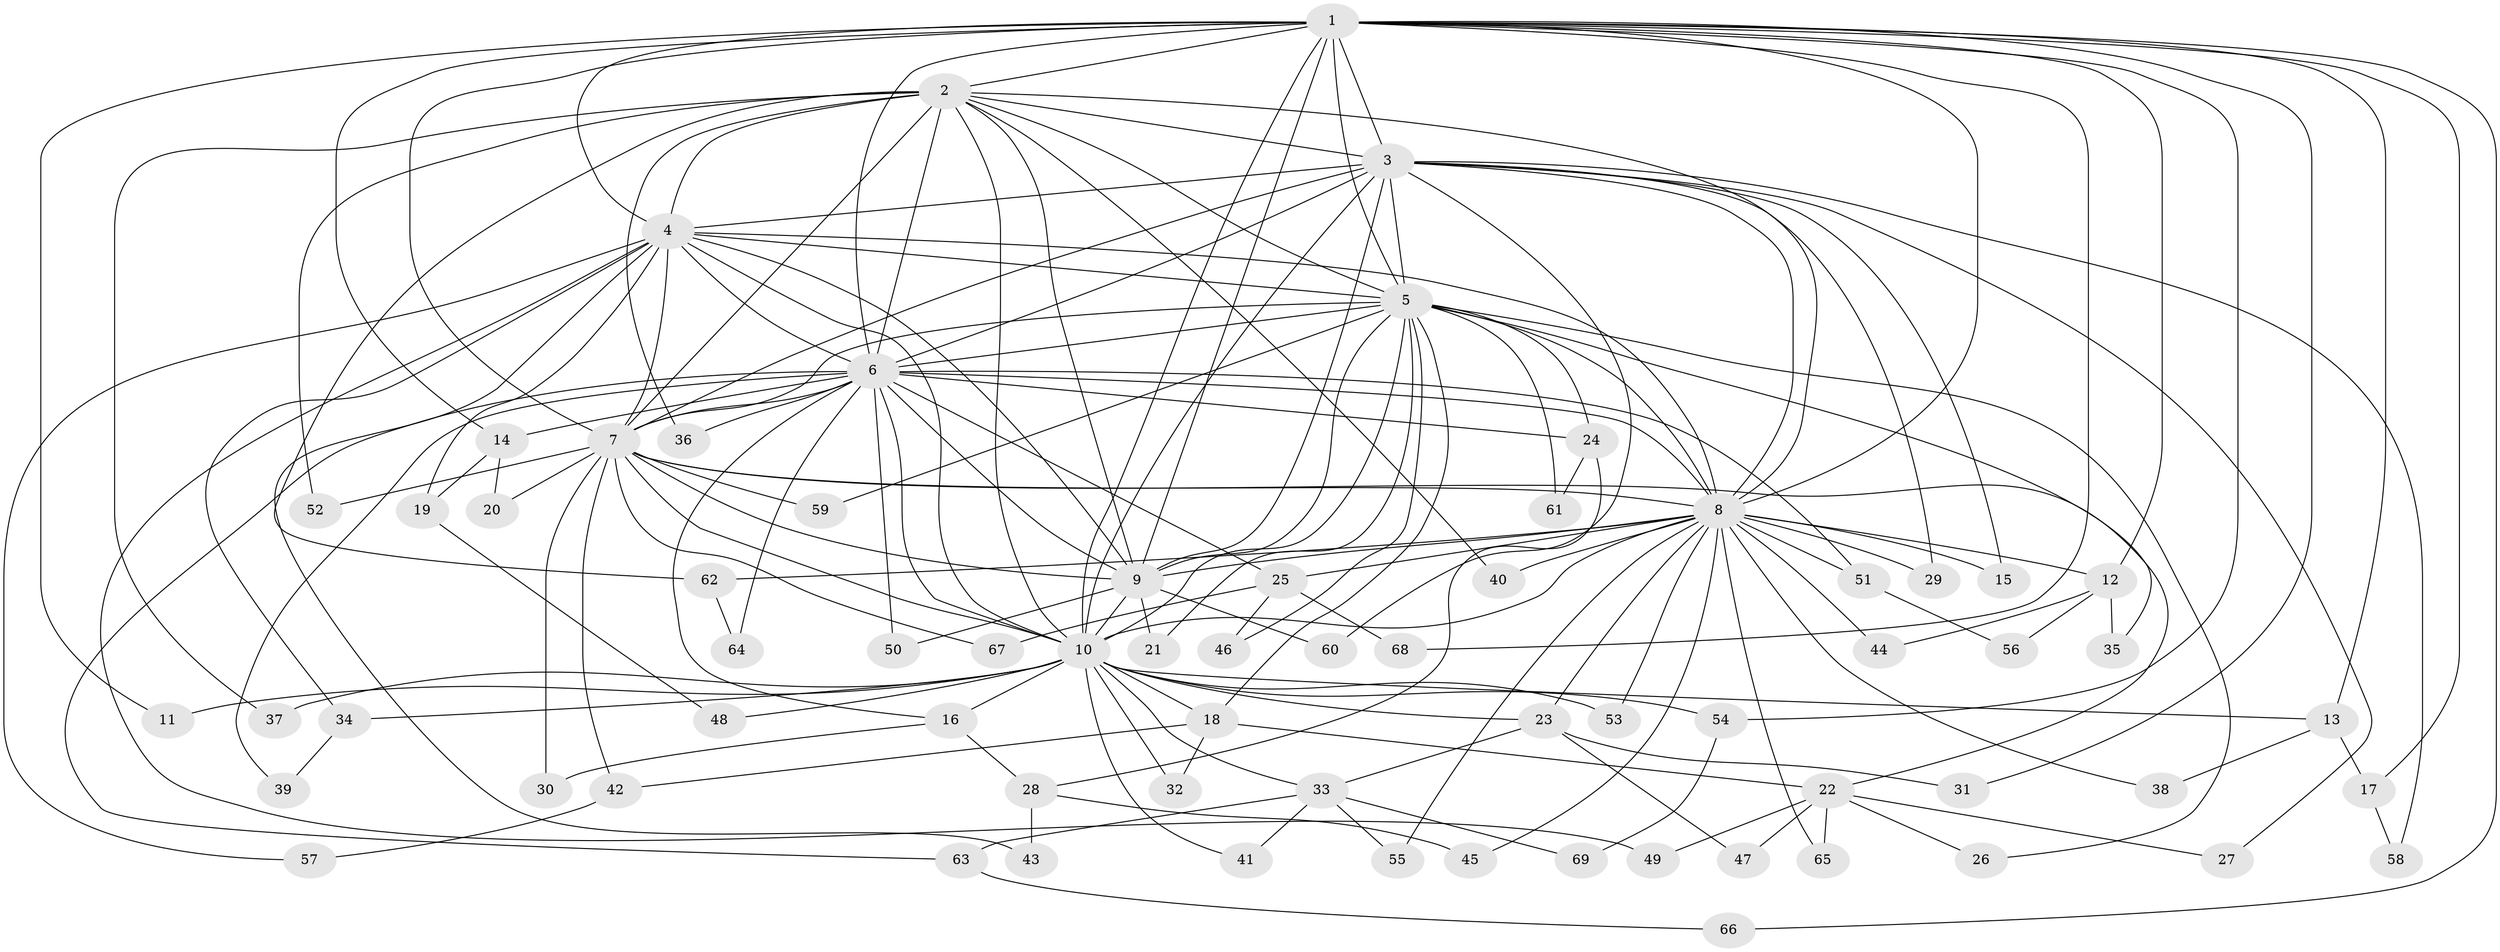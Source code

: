 // Generated by graph-tools (version 1.1) at 2025/45/03/09/25 04:45:42]
// undirected, 69 vertices, 163 edges
graph export_dot {
graph [start="1"]
  node [color=gray90,style=filled];
  1;
  2;
  3;
  4;
  5;
  6;
  7;
  8;
  9;
  10;
  11;
  12;
  13;
  14;
  15;
  16;
  17;
  18;
  19;
  20;
  21;
  22;
  23;
  24;
  25;
  26;
  27;
  28;
  29;
  30;
  31;
  32;
  33;
  34;
  35;
  36;
  37;
  38;
  39;
  40;
  41;
  42;
  43;
  44;
  45;
  46;
  47;
  48;
  49;
  50;
  51;
  52;
  53;
  54;
  55;
  56;
  57;
  58;
  59;
  60;
  61;
  62;
  63;
  64;
  65;
  66;
  67;
  68;
  69;
  1 -- 2;
  1 -- 3;
  1 -- 4;
  1 -- 5;
  1 -- 6;
  1 -- 7;
  1 -- 8;
  1 -- 9;
  1 -- 10;
  1 -- 11;
  1 -- 12;
  1 -- 13;
  1 -- 14;
  1 -- 17;
  1 -- 31;
  1 -- 54;
  1 -- 66;
  1 -- 68;
  2 -- 3;
  2 -- 4;
  2 -- 5;
  2 -- 6;
  2 -- 7;
  2 -- 8;
  2 -- 9;
  2 -- 10;
  2 -- 36;
  2 -- 37;
  2 -- 40;
  2 -- 52;
  2 -- 62;
  3 -- 4;
  3 -- 5;
  3 -- 6;
  3 -- 7;
  3 -- 8;
  3 -- 9;
  3 -- 10;
  3 -- 15;
  3 -- 27;
  3 -- 29;
  3 -- 58;
  3 -- 60;
  4 -- 5;
  4 -- 6;
  4 -- 7;
  4 -- 8;
  4 -- 9;
  4 -- 10;
  4 -- 19;
  4 -- 34;
  4 -- 43;
  4 -- 49;
  4 -- 57;
  5 -- 6;
  5 -- 7;
  5 -- 8;
  5 -- 9;
  5 -- 10;
  5 -- 18;
  5 -- 21;
  5 -- 24;
  5 -- 26;
  5 -- 35;
  5 -- 46;
  5 -- 59;
  5 -- 61;
  6 -- 7;
  6 -- 8;
  6 -- 9;
  6 -- 10;
  6 -- 14;
  6 -- 16;
  6 -- 24;
  6 -- 25;
  6 -- 36;
  6 -- 39;
  6 -- 50;
  6 -- 51;
  6 -- 63;
  6 -- 64;
  7 -- 8;
  7 -- 9;
  7 -- 10;
  7 -- 20;
  7 -- 22;
  7 -- 30;
  7 -- 42;
  7 -- 52;
  7 -- 59;
  7 -- 67;
  8 -- 9;
  8 -- 10;
  8 -- 12;
  8 -- 15;
  8 -- 23;
  8 -- 25;
  8 -- 29;
  8 -- 38;
  8 -- 40;
  8 -- 44;
  8 -- 45;
  8 -- 51;
  8 -- 53;
  8 -- 55;
  8 -- 62;
  8 -- 65;
  9 -- 10;
  9 -- 21;
  9 -- 50;
  9 -- 60;
  10 -- 11;
  10 -- 13;
  10 -- 16;
  10 -- 18;
  10 -- 23;
  10 -- 32;
  10 -- 33;
  10 -- 34;
  10 -- 37;
  10 -- 41;
  10 -- 48;
  10 -- 53;
  10 -- 54;
  12 -- 35;
  12 -- 44;
  12 -- 56;
  13 -- 17;
  13 -- 38;
  14 -- 19;
  14 -- 20;
  16 -- 28;
  16 -- 30;
  17 -- 58;
  18 -- 22;
  18 -- 32;
  18 -- 42;
  19 -- 48;
  22 -- 26;
  22 -- 27;
  22 -- 47;
  22 -- 49;
  22 -- 65;
  23 -- 31;
  23 -- 33;
  23 -- 47;
  24 -- 28;
  24 -- 61;
  25 -- 46;
  25 -- 67;
  25 -- 68;
  28 -- 43;
  28 -- 45;
  33 -- 41;
  33 -- 55;
  33 -- 63;
  33 -- 69;
  34 -- 39;
  42 -- 57;
  51 -- 56;
  54 -- 69;
  62 -- 64;
  63 -- 66;
}

